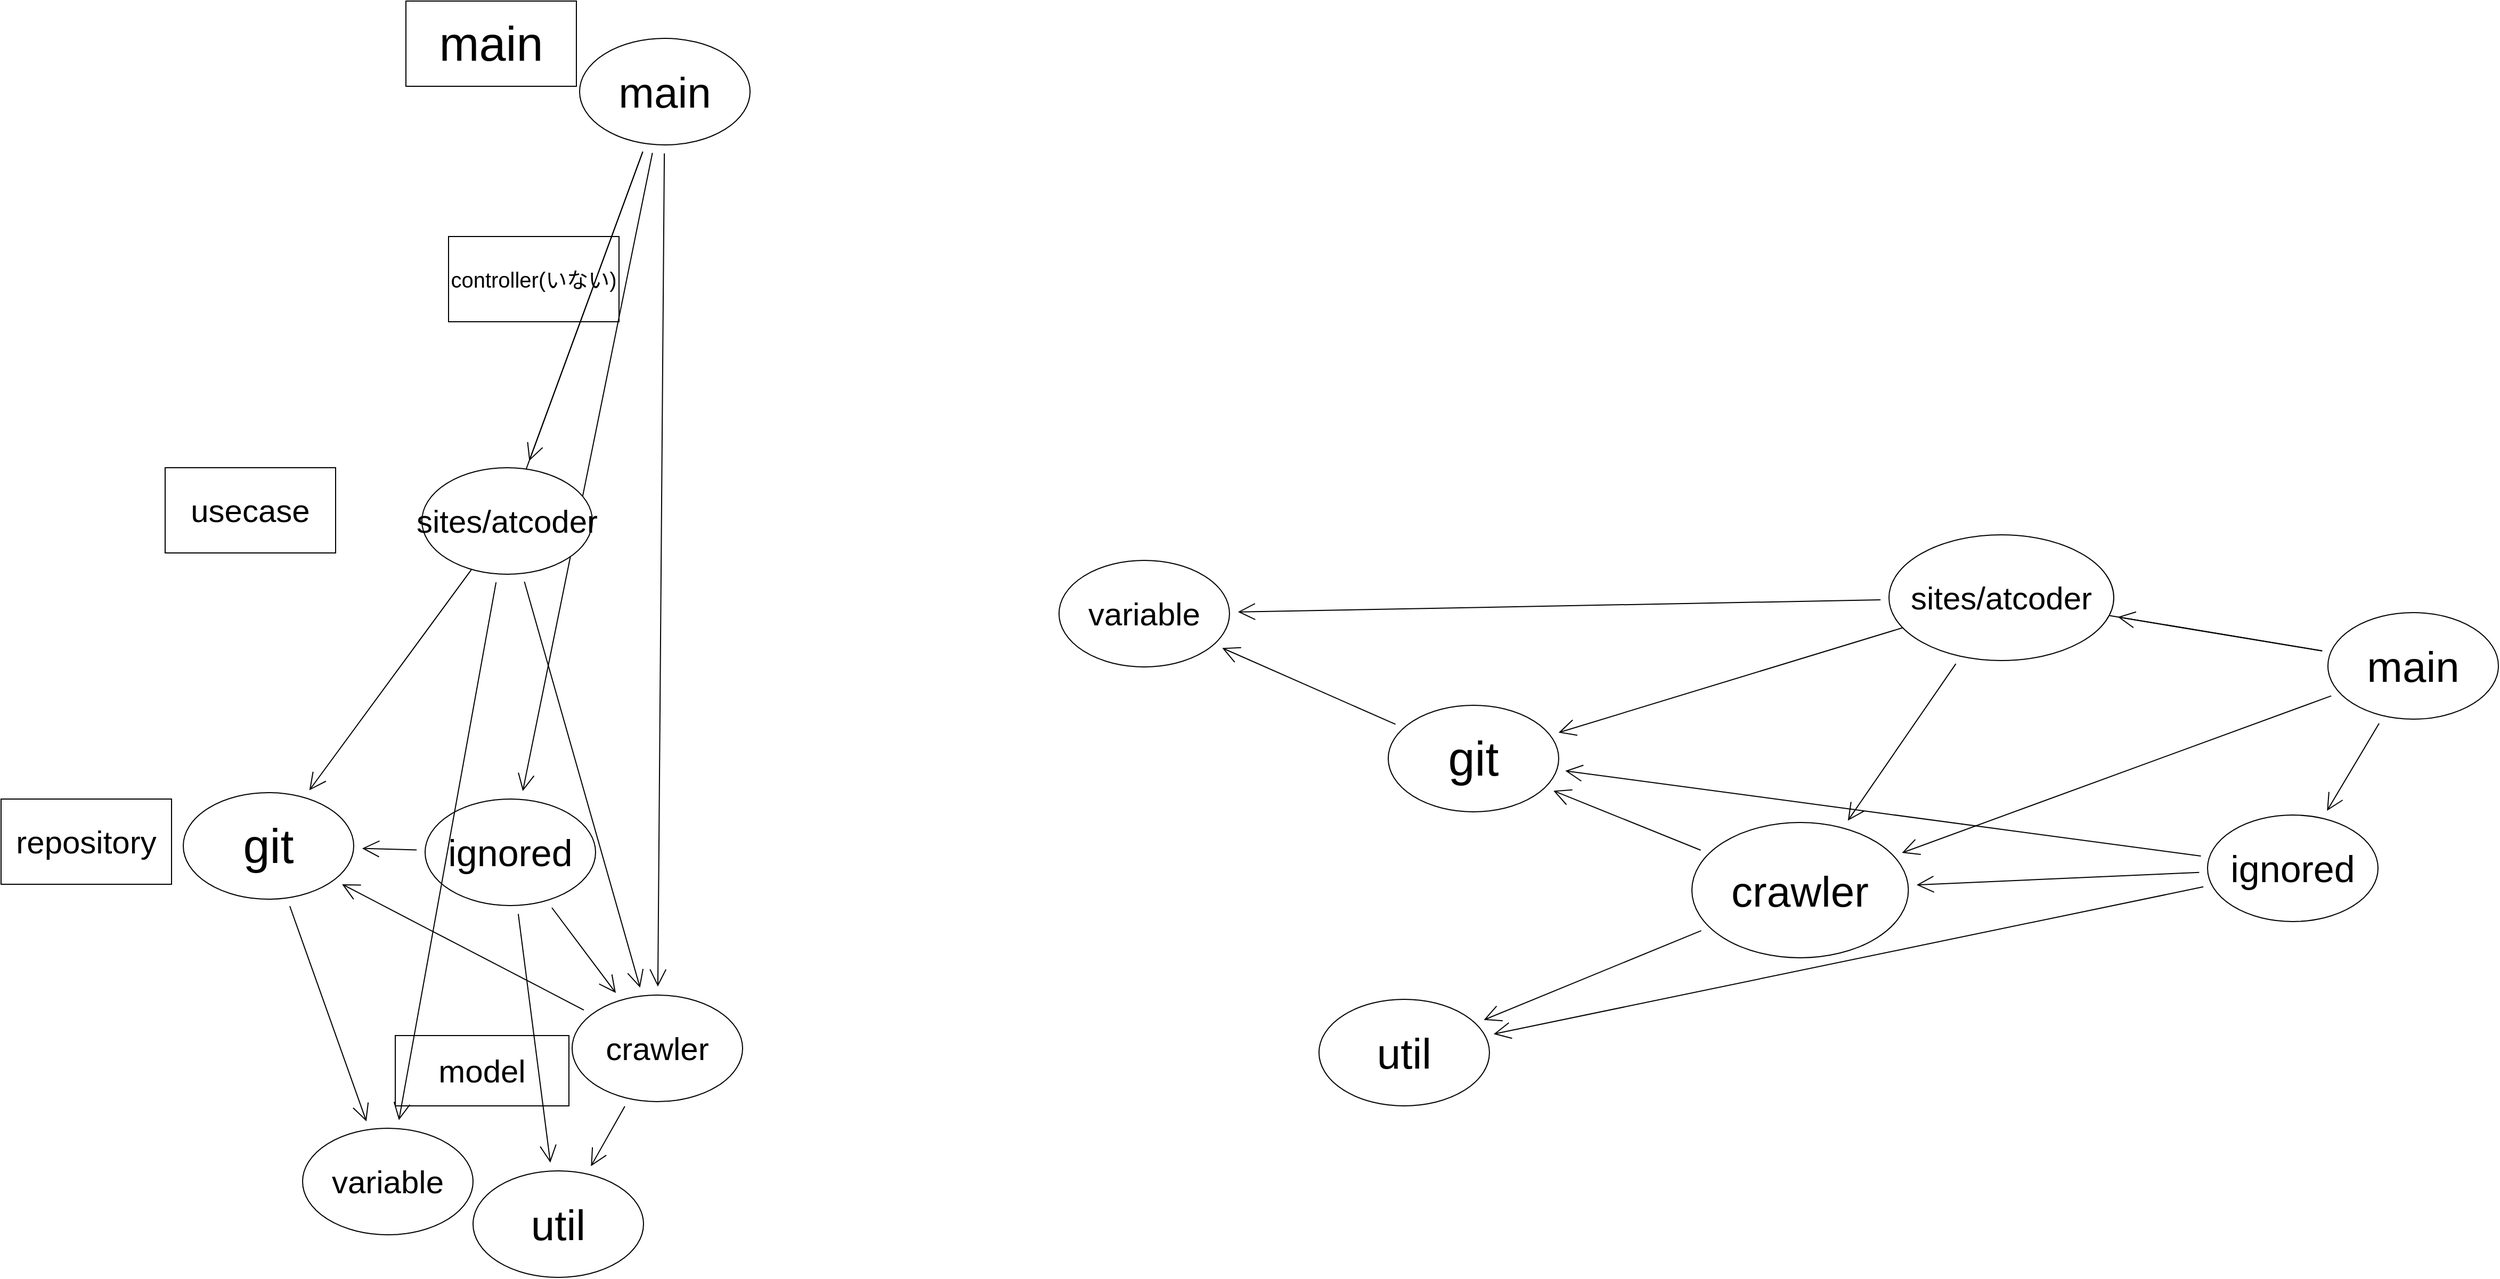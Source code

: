<mxfile version="18.0.1" type="device"><diagram id="gLN7-NDmD1EEL_qWRC5g" name="Page-1"><mxGraphModel dx="4204" dy="2218" grid="0" gridSize="10" guides="1" tooltips="1" connect="1" arrows="1" fold="1" page="0" pageScale="1" pageWidth="827" pageHeight="1169" math="0" shadow="0"><root><mxCell id="0"/><mxCell id="1" parent="0"/><mxCell id="satYj9_C9TKrE4v0ms5J-7" style="edgeStyle=none;curved=1;rounded=0;orthogonalLoop=1;jettySize=auto;html=1;endArrow=open;startSize=14;endSize=14;targetPerimeterSpacing=8;startArrow=none;" parent="1" source="satYj9_C9TKrE4v0ms5J-5" target="satYj9_C9TKrE4v0ms5J-2" edge="1"><mxGeometry relative="1" as="geometry"/></mxCell><mxCell id="satYj9_C9TKrE4v0ms5J-9" style="edgeStyle=none;curved=1;rounded=0;orthogonalLoop=1;jettySize=auto;html=1;endArrow=open;startSize=14;endSize=14;sourcePerimeterSpacing=8;targetPerimeterSpacing=8;" parent="1" source="satYj9_C9TKrE4v0ms5J-1" target="satYj9_C9TKrE4v0ms5J-3" edge="1"><mxGeometry relative="1" as="geometry"/></mxCell><mxCell id="satYj9_C9TKrE4v0ms5J-19" style="edgeStyle=none;curved=1;rounded=0;orthogonalLoop=1;jettySize=auto;html=1;endArrow=open;startSize=14;endSize=14;sourcePerimeterSpacing=8;targetPerimeterSpacing=8;" parent="1" source="satYj9_C9TKrE4v0ms5J-1" target="satYj9_C9TKrE4v0ms5J-4" edge="1"><mxGeometry relative="1" as="geometry"/></mxCell><mxCell id="satYj9_C9TKrE4v0ms5J-20" style="edgeStyle=none;curved=1;rounded=0;orthogonalLoop=1;jettySize=auto;html=1;endArrow=open;startSize=14;endSize=14;sourcePerimeterSpacing=8;targetPerimeterSpacing=8;" parent="1" source="satYj9_C9TKrE4v0ms5J-1" target="satYj9_C9TKrE4v0ms5J-5" edge="1"><mxGeometry relative="1" as="geometry"/></mxCell><mxCell id="satYj9_C9TKrE4v0ms5J-1" value="&lt;font style=&quot;font-size: 40px&quot;&gt;main&lt;/font&gt;" style="ellipse;whiteSpace=wrap;html=1;hachureGap=4;" parent="1" vertex="1"><mxGeometry x="-548" y="-576" width="160" height="100" as="geometry"/></mxCell><mxCell id="satYj9_C9TKrE4v0ms5J-8" style="edgeStyle=none;curved=1;rounded=0;orthogonalLoop=1;jettySize=auto;html=1;endArrow=open;startSize=14;endSize=14;sourcePerimeterSpacing=8;targetPerimeterSpacing=8;" parent="1" source="satYj9_C9TKrE4v0ms5J-2" target="satYj9_C9TKrE4v0ms5J-6" edge="1"><mxGeometry relative="1" as="geometry"/></mxCell><mxCell id="satYj9_C9TKrE4v0ms5J-2" value="&lt;font style=&quot;font-size: 45px&quot;&gt;git&lt;/font&gt;" style="ellipse;whiteSpace=wrap;html=1;hachureGap=4;" parent="1" vertex="1"><mxGeometry x="-920" y="132" width="160" height="100" as="geometry"/></mxCell><mxCell id="satYj9_C9TKrE4v0ms5J-10" style="edgeStyle=none;curved=1;rounded=0;orthogonalLoop=1;jettySize=auto;html=1;endArrow=open;startSize=14;endSize=14;sourcePerimeterSpacing=8;targetPerimeterSpacing=8;" parent="1" source="satYj9_C9TKrE4v0ms5J-3" target="satYj9_C9TKrE4v0ms5J-2" edge="1"><mxGeometry relative="1" as="geometry"/></mxCell><mxCell id="satYj9_C9TKrE4v0ms5J-12" style="edgeStyle=none;curved=1;rounded=0;orthogonalLoop=1;jettySize=auto;html=1;endArrow=open;startSize=14;endSize=14;sourcePerimeterSpacing=8;targetPerimeterSpacing=8;" parent="1" source="satYj9_C9TKrE4v0ms5J-3" target="satYj9_C9TKrE4v0ms5J-11" edge="1"><mxGeometry relative="1" as="geometry"/></mxCell><mxCell id="satYj9_C9TKrE4v0ms5J-3" value="&lt;font style=&quot;font-size: 30px&quot;&gt;crawler&lt;/font&gt;" style="ellipse;whiteSpace=wrap;html=1;hachureGap=4;" parent="1" vertex="1"><mxGeometry x="-555" y="322" width="160" height="100" as="geometry"/></mxCell><mxCell id="satYj9_C9TKrE4v0ms5J-14" style="edgeStyle=none;curved=1;rounded=0;orthogonalLoop=1;jettySize=auto;html=1;endArrow=open;startSize=14;endSize=14;sourcePerimeterSpacing=8;targetPerimeterSpacing=8;" parent="1" source="satYj9_C9TKrE4v0ms5J-4" target="satYj9_C9TKrE4v0ms5J-3" edge="1"><mxGeometry relative="1" as="geometry"/></mxCell><mxCell id="satYj9_C9TKrE4v0ms5J-15" style="edgeStyle=none;curved=1;rounded=0;orthogonalLoop=1;jettySize=auto;html=1;endArrow=open;startSize=14;endSize=14;sourcePerimeterSpacing=8;targetPerimeterSpacing=8;" parent="1" source="satYj9_C9TKrE4v0ms5J-4" target="satYj9_C9TKrE4v0ms5J-11" edge="1"><mxGeometry relative="1" as="geometry"/></mxCell><mxCell id="satYj9_C9TKrE4v0ms5J-16" style="edgeStyle=none;curved=1;rounded=0;orthogonalLoop=1;jettySize=auto;html=1;endArrow=open;startSize=14;endSize=14;sourcePerimeterSpacing=8;targetPerimeterSpacing=8;" parent="1" source="satYj9_C9TKrE4v0ms5J-4" target="satYj9_C9TKrE4v0ms5J-2" edge="1"><mxGeometry relative="1" as="geometry"/></mxCell><mxCell id="satYj9_C9TKrE4v0ms5J-4" value="&lt;font style=&quot;font-size: 35px&quot;&gt;ignored&lt;/font&gt;" style="ellipse;whiteSpace=wrap;html=1;hachureGap=4;" parent="1" vertex="1"><mxGeometry x="-693" y="138" width="160" height="100" as="geometry"/></mxCell><mxCell id="satYj9_C9TKrE4v0ms5J-17" style="edgeStyle=none;curved=1;rounded=0;orthogonalLoop=1;jettySize=auto;html=1;endArrow=open;startSize=14;endSize=14;sourcePerimeterSpacing=8;targetPerimeterSpacing=8;" parent="1" source="satYj9_C9TKrE4v0ms5J-5" target="satYj9_C9TKrE4v0ms5J-3" edge="1"><mxGeometry relative="1" as="geometry"/></mxCell><mxCell id="satYj9_C9TKrE4v0ms5J-18" style="edgeStyle=none;curved=1;rounded=0;orthogonalLoop=1;jettySize=auto;html=1;endArrow=open;startSize=14;endSize=14;sourcePerimeterSpacing=8;targetPerimeterSpacing=8;" parent="1" source="satYj9_C9TKrE4v0ms5J-5" target="satYj9_C9TKrE4v0ms5J-6" edge="1"><mxGeometry relative="1" as="geometry"/></mxCell><mxCell id="satYj9_C9TKrE4v0ms5J-6" value="&lt;font style=&quot;font-size: 30px&quot;&gt;variable&lt;/font&gt;" style="ellipse;whiteSpace=wrap;html=1;hachureGap=4;" parent="1" vertex="1"><mxGeometry x="-808" y="447" width="160" height="100" as="geometry"/></mxCell><mxCell id="satYj9_C9TKrE4v0ms5J-11" value="&lt;font style=&quot;font-size: 40px&quot;&gt;util&lt;/font&gt;" style="ellipse;whiteSpace=wrap;html=1;hachureGap=4;" parent="1" vertex="1"><mxGeometry x="-648" y="487" width="160" height="100" as="geometry"/></mxCell><mxCell id="satYj9_C9TKrE4v0ms5J-21" value="&lt;font style=&quot;font-size: 30px&quot;&gt;model&lt;/font&gt;" style="rounded=0;whiteSpace=wrap;html=1;hachureGap=4;fillColor=none;" parent="1" vertex="1"><mxGeometry x="-721" y="360" width="163" height="66" as="geometry"/></mxCell><mxCell id="satYj9_C9TKrE4v0ms5J-22" value="&lt;font style=&quot;font-size: 30px&quot;&gt;usecase&lt;/font&gt;" style="rounded=0;whiteSpace=wrap;html=1;hachureGap=4;fillColor=none;" parent="1" vertex="1"><mxGeometry x="-937" y="-173" width="160" height="80" as="geometry"/></mxCell><mxCell id="satYj9_C9TKrE4v0ms5J-23" value="&lt;font style=&quot;font-size: 30px&quot;&gt;repository&lt;/font&gt;" style="rounded=0;whiteSpace=wrap;html=1;hachureGap=4;fillColor=none;" parent="1" vertex="1"><mxGeometry x="-1091" y="138" width="160" height="80" as="geometry"/></mxCell><mxCell id="satYj9_C9TKrE4v0ms5J-5" value="&lt;font style=&quot;font-size: 30px&quot;&gt;sites/atcoder&lt;/font&gt;" style="ellipse;whiteSpace=wrap;html=1;hachureGap=4;" parent="1" vertex="1"><mxGeometry x="-696" y="-173" width="160" height="100" as="geometry"/></mxCell><mxCell id="satYj9_C9TKrE4v0ms5J-24" value="" style="edgeStyle=none;curved=1;rounded=0;orthogonalLoop=1;jettySize=auto;html=1;endArrow=none;startSize=14;endSize=14;sourcePerimeterSpacing=8;" parent="1" source="satYj9_C9TKrE4v0ms5J-1" target="satYj9_C9TKrE4v0ms5J-5" edge="1"><mxGeometry relative="1" as="geometry"><mxPoint x="-179.378" y="-660.466" as="sourcePoint"/><mxPoint x="-799.605" y="130.472" as="targetPoint"/></mxGeometry></mxCell><mxCell id="satYj9_C9TKrE4v0ms5J-25" value="&lt;font style=&quot;font-size: 20px&quot;&gt;controller(いない)&lt;/font&gt;" style="rounded=0;whiteSpace=wrap;html=1;hachureGap=4;fillColor=none;" parent="1" vertex="1"><mxGeometry x="-671" y="-390" width="160" height="80" as="geometry"/></mxCell><mxCell id="satYj9_C9TKrE4v0ms5J-26" value="&lt;font style=&quot;font-size: 45px&quot;&gt;main&lt;/font&gt;" style="rounded=0;whiteSpace=wrap;html=1;hachureGap=4;fillColor=none;" parent="1" vertex="1"><mxGeometry x="-711" y="-611" width="160" height="80" as="geometry"/></mxCell><mxCell id="pXWr4DHDKUfwaR5TIYht-1" style="edgeStyle=none;curved=1;rounded=0;orthogonalLoop=1;jettySize=auto;html=1;endArrow=open;startSize=14;endSize=14;targetPerimeterSpacing=8;startArrow=none;" edge="1" parent="1" source="pXWr4DHDKUfwaR5TIYht-21" target="pXWr4DHDKUfwaR5TIYht-7"><mxGeometry relative="1" as="geometry"/></mxCell><mxCell id="pXWr4DHDKUfwaR5TIYht-2" style="edgeStyle=none;curved=1;rounded=0;orthogonalLoop=1;jettySize=auto;html=1;endArrow=open;startSize=14;endSize=14;sourcePerimeterSpacing=8;targetPerimeterSpacing=8;" edge="1" parent="1" source="pXWr4DHDKUfwaR5TIYht-5" target="pXWr4DHDKUfwaR5TIYht-10"><mxGeometry relative="1" as="geometry"/></mxCell><mxCell id="pXWr4DHDKUfwaR5TIYht-3" style="edgeStyle=none;curved=1;rounded=0;orthogonalLoop=1;jettySize=auto;html=1;endArrow=open;startSize=14;endSize=14;sourcePerimeterSpacing=8;targetPerimeterSpacing=8;" edge="1" parent="1" source="pXWr4DHDKUfwaR5TIYht-5" target="pXWr4DHDKUfwaR5TIYht-14"><mxGeometry relative="1" as="geometry"/></mxCell><mxCell id="pXWr4DHDKUfwaR5TIYht-4" style="edgeStyle=none;curved=1;rounded=0;orthogonalLoop=1;jettySize=auto;html=1;endArrow=open;startSize=14;endSize=14;sourcePerimeterSpacing=8;targetPerimeterSpacing=8;" edge="1" parent="1" source="pXWr4DHDKUfwaR5TIYht-5" target="pXWr4DHDKUfwaR5TIYht-21"><mxGeometry relative="1" as="geometry"/></mxCell><mxCell id="pXWr4DHDKUfwaR5TIYht-5" value="&lt;font style=&quot;font-size: 40px&quot;&gt;main&lt;/font&gt;" style="ellipse;whiteSpace=wrap;html=1;hachureGap=4;" vertex="1" parent="1"><mxGeometry x="1093" y="-37" width="160" height="100" as="geometry"/></mxCell><mxCell id="pXWr4DHDKUfwaR5TIYht-6" style="edgeStyle=none;curved=1;rounded=0;orthogonalLoop=1;jettySize=auto;html=1;endArrow=open;startSize=14;endSize=14;sourcePerimeterSpacing=8;targetPerimeterSpacing=8;" edge="1" parent="1" source="pXWr4DHDKUfwaR5TIYht-7" target="pXWr4DHDKUfwaR5TIYht-17"><mxGeometry relative="1" as="geometry"/></mxCell><mxCell id="pXWr4DHDKUfwaR5TIYht-7" value="&lt;font style=&quot;font-size: 45px&quot;&gt;git&lt;/font&gt;" style="ellipse;whiteSpace=wrap;html=1;hachureGap=4;" vertex="1" parent="1"><mxGeometry x="211" y="50" width="160" height="100" as="geometry"/></mxCell><mxCell id="pXWr4DHDKUfwaR5TIYht-8" style="edgeStyle=none;curved=1;rounded=0;orthogonalLoop=1;jettySize=auto;html=1;endArrow=open;startSize=14;endSize=14;sourcePerimeterSpacing=8;targetPerimeterSpacing=8;" edge="1" parent="1" source="pXWr4DHDKUfwaR5TIYht-10" target="pXWr4DHDKUfwaR5TIYht-7"><mxGeometry relative="1" as="geometry"/></mxCell><mxCell id="pXWr4DHDKUfwaR5TIYht-9" style="edgeStyle=none;curved=1;rounded=0;orthogonalLoop=1;jettySize=auto;html=1;endArrow=open;startSize=14;endSize=14;sourcePerimeterSpacing=8;targetPerimeterSpacing=8;" edge="1" parent="1" source="pXWr4DHDKUfwaR5TIYht-10" target="pXWr4DHDKUfwaR5TIYht-18"><mxGeometry relative="1" as="geometry"/></mxCell><mxCell id="pXWr4DHDKUfwaR5TIYht-10" value="&lt;font style=&quot;font-size: 40px;&quot;&gt;crawler&lt;/font&gt;" style="ellipse;whiteSpace=wrap;html=1;hachureGap=4;" vertex="1" parent="1"><mxGeometry x="496" y="160" width="203.2" height="127" as="geometry"/></mxCell><mxCell id="pXWr4DHDKUfwaR5TIYht-11" style="edgeStyle=none;curved=1;rounded=0;orthogonalLoop=1;jettySize=auto;html=1;endArrow=open;startSize=14;endSize=14;sourcePerimeterSpacing=8;targetPerimeterSpacing=8;" edge="1" parent="1" source="pXWr4DHDKUfwaR5TIYht-14" target="pXWr4DHDKUfwaR5TIYht-10"><mxGeometry relative="1" as="geometry"/></mxCell><mxCell id="pXWr4DHDKUfwaR5TIYht-12" style="edgeStyle=none;curved=1;rounded=0;orthogonalLoop=1;jettySize=auto;html=1;endArrow=open;startSize=14;endSize=14;sourcePerimeterSpacing=8;targetPerimeterSpacing=8;" edge="1" parent="1" source="pXWr4DHDKUfwaR5TIYht-14" target="pXWr4DHDKUfwaR5TIYht-18"><mxGeometry relative="1" as="geometry"/></mxCell><mxCell id="pXWr4DHDKUfwaR5TIYht-13" style="edgeStyle=none;curved=1;rounded=0;orthogonalLoop=1;jettySize=auto;html=1;endArrow=open;startSize=14;endSize=14;sourcePerimeterSpacing=8;targetPerimeterSpacing=8;" edge="1" parent="1" source="pXWr4DHDKUfwaR5TIYht-14" target="pXWr4DHDKUfwaR5TIYht-7"><mxGeometry relative="1" as="geometry"/></mxCell><mxCell id="pXWr4DHDKUfwaR5TIYht-14" value="&lt;font style=&quot;font-size: 35px&quot;&gt;ignored&lt;/font&gt;" style="ellipse;whiteSpace=wrap;html=1;hachureGap=4;" vertex="1" parent="1"><mxGeometry x="980" y="153" width="160" height="100" as="geometry"/></mxCell><mxCell id="pXWr4DHDKUfwaR5TIYht-15" style="edgeStyle=none;curved=1;rounded=0;orthogonalLoop=1;jettySize=auto;html=1;endArrow=open;startSize=14;endSize=14;sourcePerimeterSpacing=8;targetPerimeterSpacing=8;" edge="1" parent="1" source="pXWr4DHDKUfwaR5TIYht-21" target="pXWr4DHDKUfwaR5TIYht-10"><mxGeometry relative="1" as="geometry"/></mxCell><mxCell id="pXWr4DHDKUfwaR5TIYht-16" style="edgeStyle=none;curved=1;rounded=0;orthogonalLoop=1;jettySize=auto;html=1;endArrow=open;startSize=14;endSize=14;sourcePerimeterSpacing=8;targetPerimeterSpacing=8;" edge="1" parent="1" source="pXWr4DHDKUfwaR5TIYht-21" target="pXWr4DHDKUfwaR5TIYht-17"><mxGeometry relative="1" as="geometry"/></mxCell><mxCell id="pXWr4DHDKUfwaR5TIYht-17" value="&lt;font style=&quot;font-size: 30px&quot;&gt;variable&lt;/font&gt;" style="ellipse;whiteSpace=wrap;html=1;hachureGap=4;" vertex="1" parent="1"><mxGeometry x="-98" y="-86" width="160" height="100" as="geometry"/></mxCell><mxCell id="pXWr4DHDKUfwaR5TIYht-18" value="&lt;font style=&quot;font-size: 40px&quot;&gt;util&lt;/font&gt;" style="ellipse;whiteSpace=wrap;html=1;hachureGap=4;" vertex="1" parent="1"><mxGeometry x="146" y="326" width="160" height="100" as="geometry"/></mxCell><mxCell id="pXWr4DHDKUfwaR5TIYht-21" value="&lt;font style=&quot;font-size: 30px&quot;&gt;sites/atcoder&lt;/font&gt;" style="ellipse;whiteSpace=wrap;html=1;hachureGap=4;" vertex="1" parent="1"><mxGeometry x="681" y="-110" width="211" height="118" as="geometry"/></mxCell><mxCell id="pXWr4DHDKUfwaR5TIYht-22" value="" style="edgeStyle=none;curved=1;rounded=0;orthogonalLoop=1;jettySize=auto;html=1;endArrow=none;startSize=14;endSize=14;sourcePerimeterSpacing=8;" edge="1" parent="1" source="pXWr4DHDKUfwaR5TIYht-5" target="pXWr4DHDKUfwaR5TIYht-21"><mxGeometry relative="1" as="geometry"><mxPoint x="987.622" y="-664.466" as="sourcePoint"/><mxPoint x="367.395" y="126.472" as="targetPoint"/></mxGeometry></mxCell></root></mxGraphModel></diagram></mxfile>